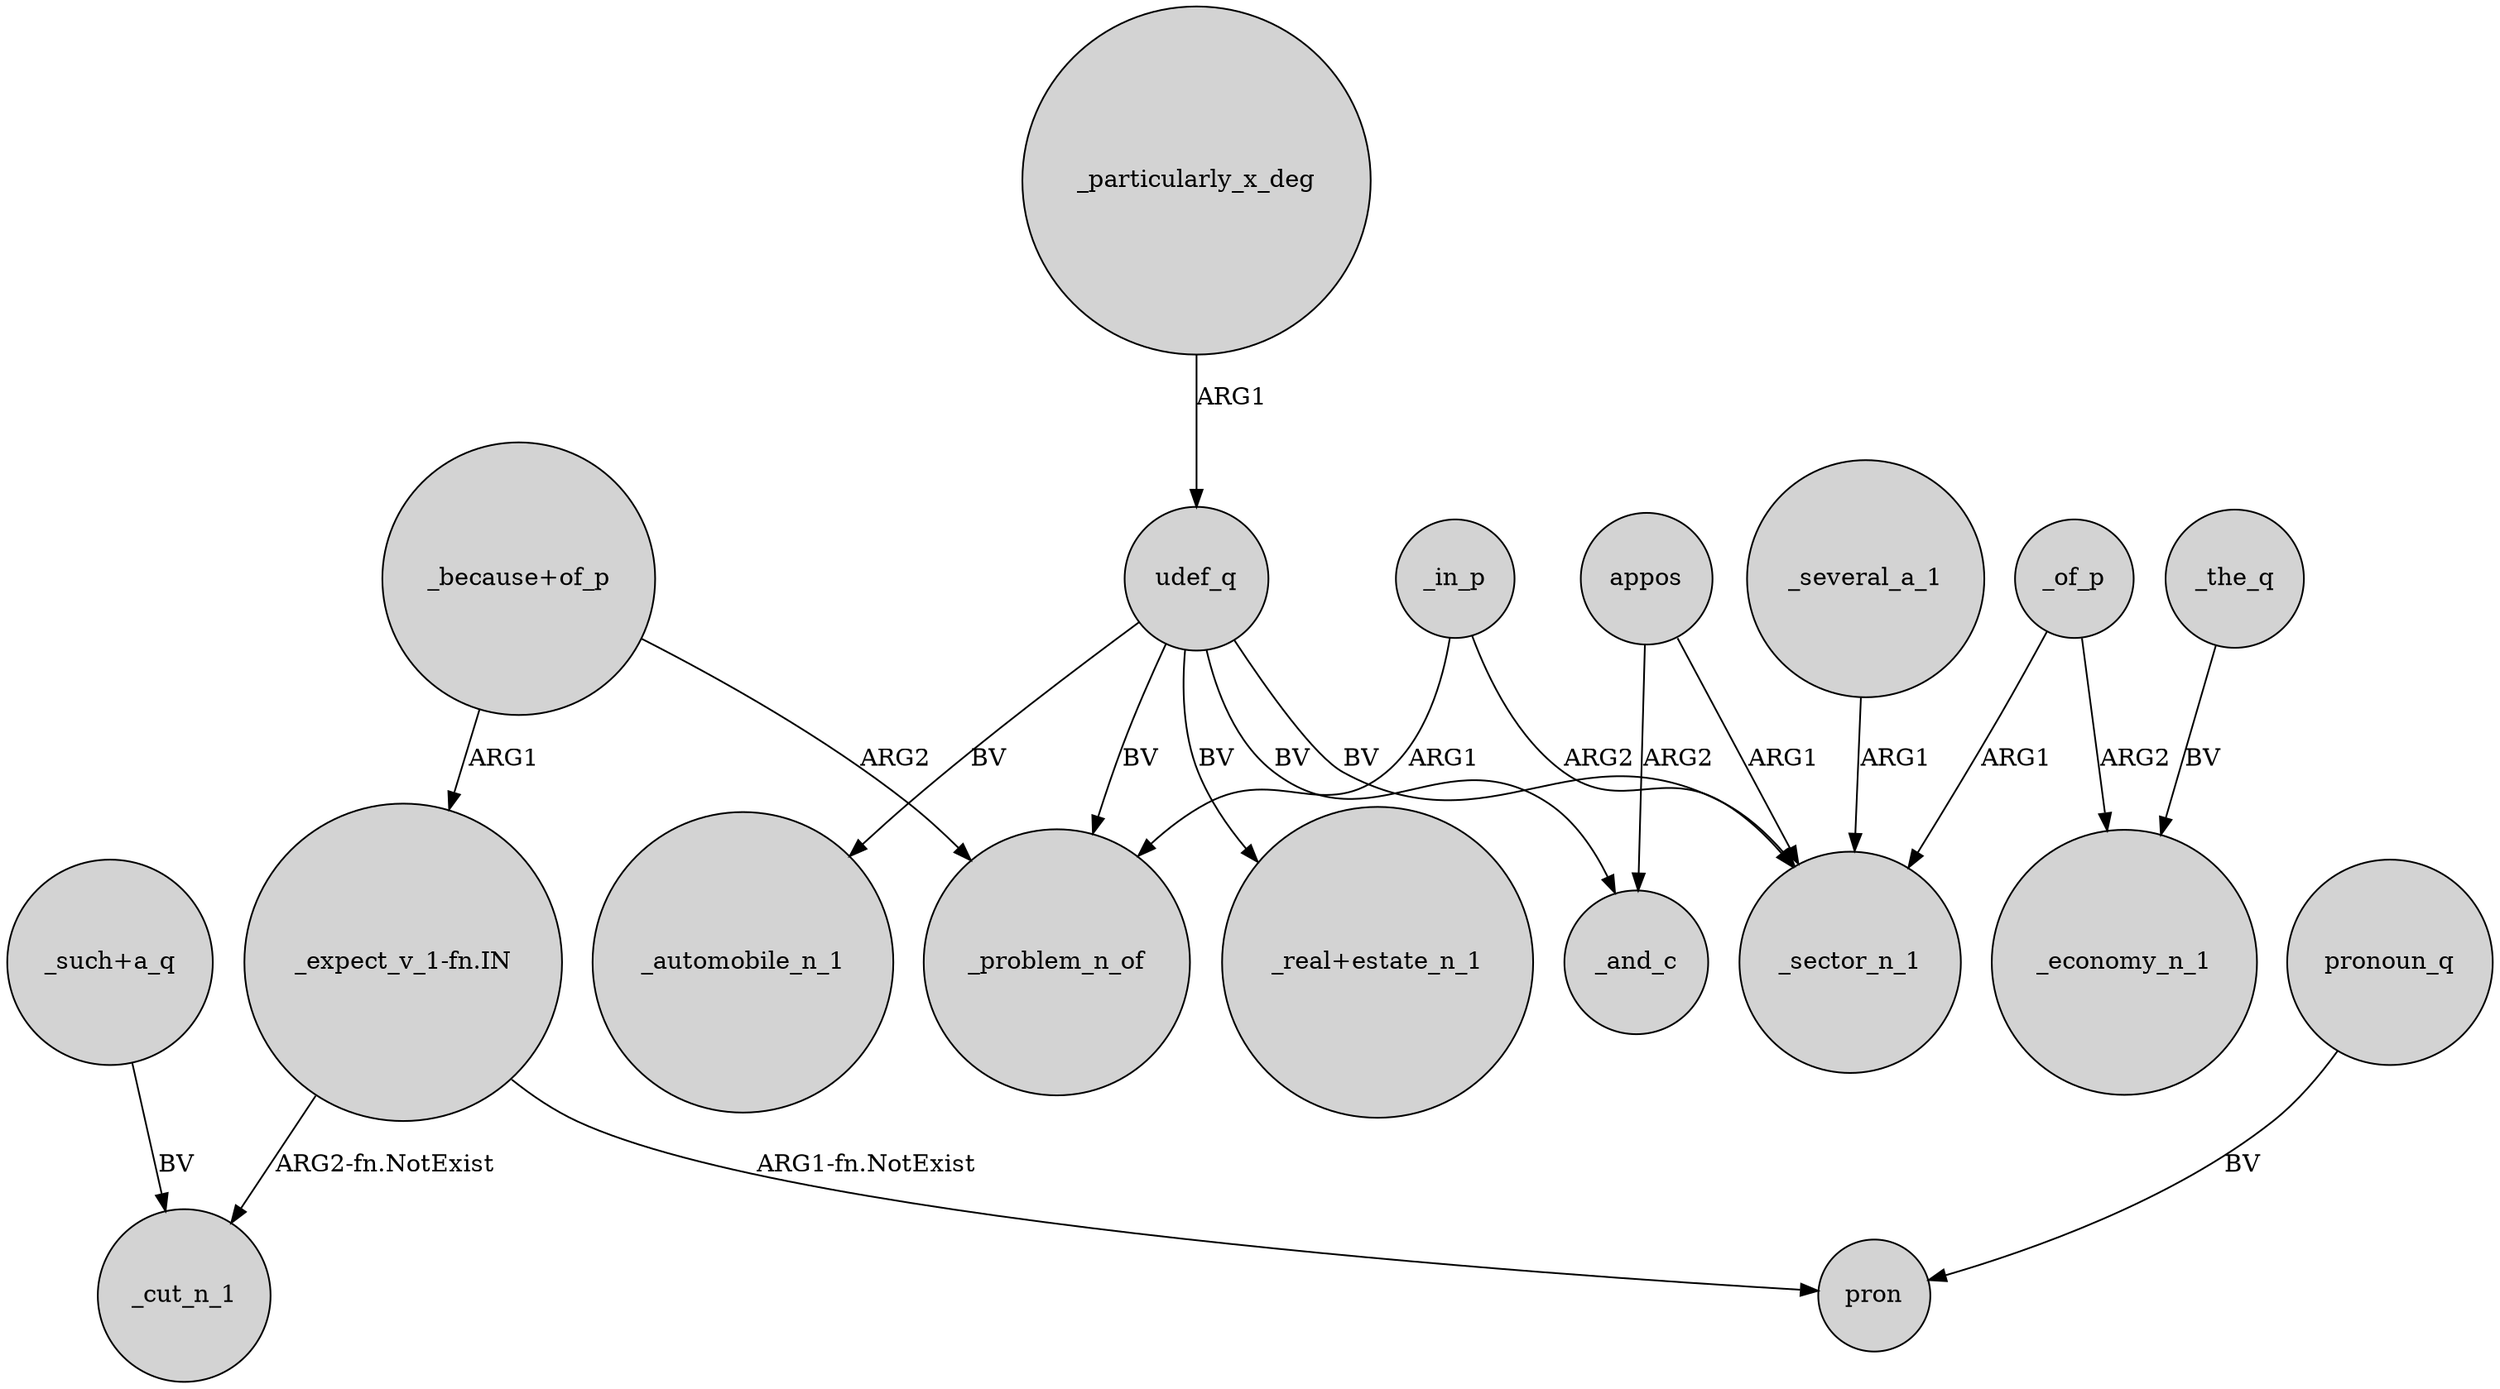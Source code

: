 digraph {
	node [shape=circle style=filled]
	_in_p -> _sector_n_1 [label=ARG2]
	appos -> _sector_n_1 [label=ARG1]
	"_such+a_q" -> _cut_n_1 [label=BV]
	udef_q -> _automobile_n_1 [label=BV]
	"_because+of_p" -> "_expect_v_1-fn.IN" [label=ARG1]
	_the_q -> _economy_n_1 [label=BV]
	"_expect_v_1-fn.IN" -> _cut_n_1 [label="ARG2-fn.NotExist"]
	udef_q -> _problem_n_of [label=BV]
	_in_p -> _problem_n_of [label=ARG1]
	udef_q -> _sector_n_1 [label=BV]
	pronoun_q -> pron [label=BV]
	_of_p -> _economy_n_1 [label=ARG2]
	appos -> _and_c [label=ARG2]
	_of_p -> _sector_n_1 [label=ARG1]
	_particularly_x_deg -> udef_q [label=ARG1]
	udef_q -> "_real+estate_n_1" [label=BV]
	_several_a_1 -> _sector_n_1 [label=ARG1]
	"_expect_v_1-fn.IN" -> pron [label="ARG1-fn.NotExist"]
	"_because+of_p" -> _problem_n_of [label=ARG2]
	udef_q -> _and_c [label=BV]
}
